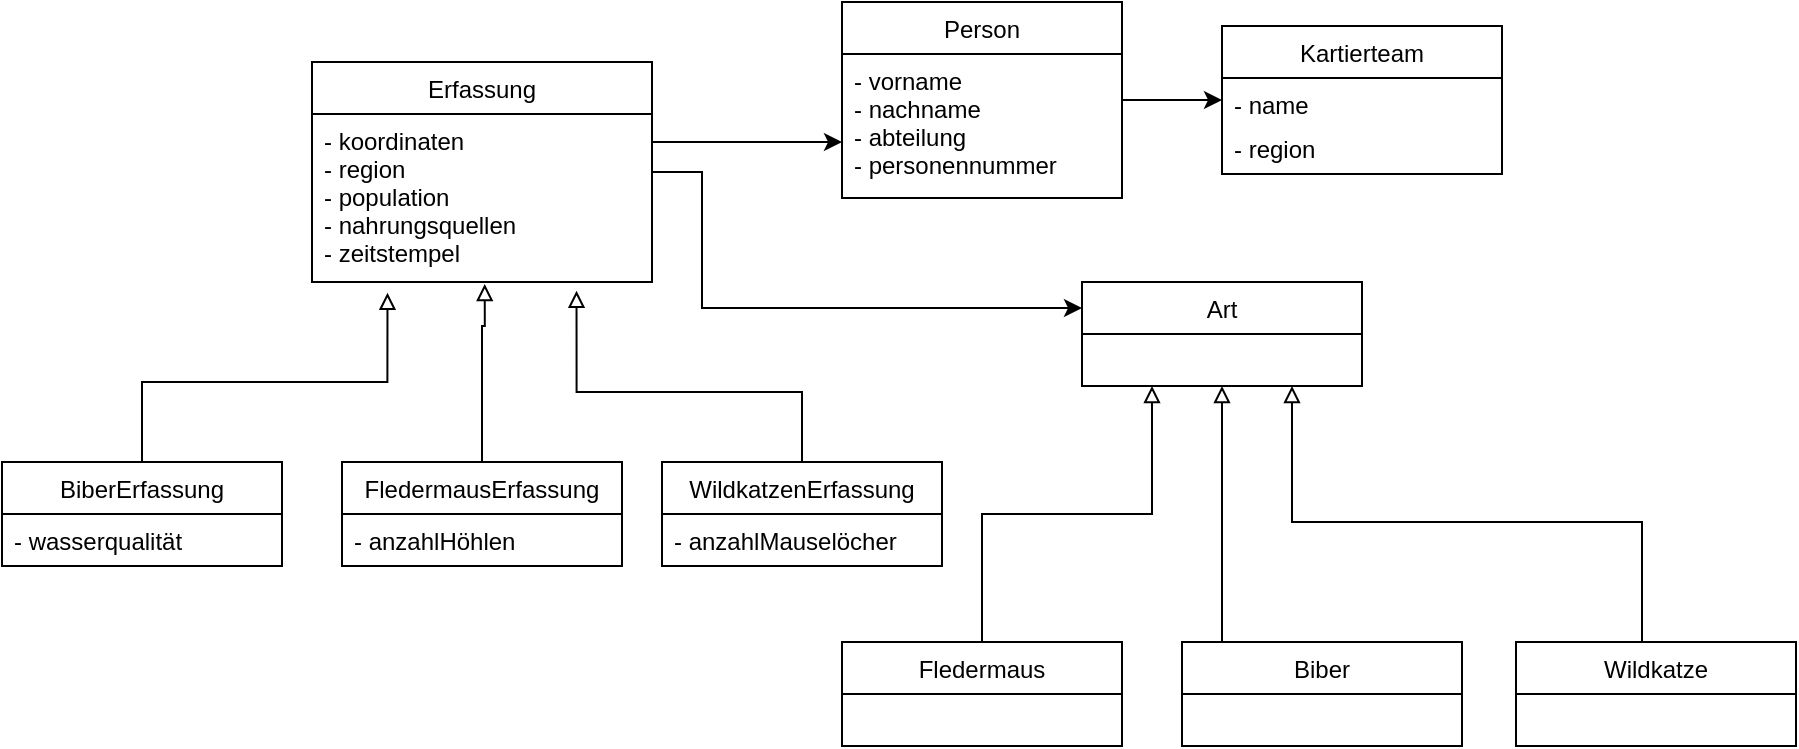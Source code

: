 <mxfile version="12.5.3" type="device"><diagram id="ZxruK6-qLTqM2jsSTQfq" name="Page-1"><mxGraphModel dx="2036" dy="1872" grid="1" gridSize="10" guides="1" tooltips="1" connect="1" arrows="1" fold="1" page="1" pageScale="1" pageWidth="827" pageHeight="1169" math="0" shadow="0"><root><mxCell id="0"/><mxCell id="1" parent="0"/><mxCell id="x2KMRWt0JrrJPqzLm8hH-9" style="edgeStyle=orthogonalEdgeStyle;rounded=0;orthogonalLoop=1;jettySize=auto;html=1;entryX=0;entryY=0.25;entryDx=0;entryDy=0;" parent="1" source="x2KMRWt0JrrJPqzLm8hH-1" target="x2KMRWt0JrrJPqzLm8hH-5" edge="1"><mxGeometry relative="1" as="geometry"><Array as="points"><mxPoint x="280" y="65"/><mxPoint x="280" y="133"/></Array></mxGeometry></mxCell><mxCell id="x2KMRWt0JrrJPqzLm8hH-1" value="Erfassung" style="swimlane;fontStyle=0;childLayout=stackLayout;horizontal=1;startSize=26;fillColor=none;horizontalStack=0;resizeParent=1;resizeParentMax=0;resizeLast=0;collapsible=1;marginBottom=0;" parent="1" vertex="1"><mxGeometry x="85" y="10" width="170" height="110" as="geometry"/></mxCell><mxCell id="x2KMRWt0JrrJPqzLm8hH-4" value="- koordinaten&#10;- region&#10;- population&#10;- nahrungsquellen&#10;- zeitstempel" style="text;strokeColor=none;fillColor=none;align=left;verticalAlign=top;spacingLeft=4;spacingRight=4;overflow=hidden;rotatable=0;points=[[0,0.5],[1,0.5]];portConstraint=eastwest;" parent="x2KMRWt0JrrJPqzLm8hH-1" vertex="1"><mxGeometry y="26" width="170" height="84" as="geometry"/></mxCell><mxCell id="x2KMRWt0JrrJPqzLm8hH-5" value="Art" style="swimlane;fontStyle=0;childLayout=stackLayout;horizontal=1;startSize=26;fillColor=none;horizontalStack=0;resizeParent=1;resizeParentMax=0;resizeLast=0;collapsible=1;marginBottom=0;" parent="1" vertex="1"><mxGeometry x="470" y="120" width="140" height="52" as="geometry"/></mxCell><mxCell id="x2KMRWt0JrrJPqzLm8hH-10" value="Kartierteam" style="swimlane;fontStyle=0;childLayout=stackLayout;horizontal=1;startSize=26;fillColor=none;horizontalStack=0;resizeParent=1;resizeParentMax=0;resizeLast=0;collapsible=1;marginBottom=0;" parent="1" vertex="1"><mxGeometry x="540" y="-8" width="140" height="74" as="geometry"/></mxCell><mxCell id="x2KMRWt0JrrJPqzLm8hH-11" value="- name" style="text;strokeColor=none;fillColor=none;align=left;verticalAlign=top;spacingLeft=4;spacingRight=4;overflow=hidden;rotatable=0;points=[[0,0.5],[1,0.5]];portConstraint=eastwest;" parent="x2KMRWt0JrrJPqzLm8hH-10" vertex="1"><mxGeometry y="26" width="140" height="22" as="geometry"/></mxCell><mxCell id="x2KMRWt0JrrJPqzLm8hH-12" value="- region" style="text;strokeColor=none;fillColor=none;align=left;verticalAlign=top;spacingLeft=4;spacingRight=4;overflow=hidden;rotatable=0;points=[[0,0.5],[1,0.5]];portConstraint=eastwest;" parent="x2KMRWt0JrrJPqzLm8hH-10" vertex="1"><mxGeometry y="48" width="140" height="26" as="geometry"/></mxCell><mxCell id="x2KMRWt0JrrJPqzLm8hH-18" style="edgeStyle=orthogonalEdgeStyle;rounded=0;orthogonalLoop=1;jettySize=auto;html=1;entryX=0;entryY=0.5;entryDx=0;entryDy=0;" parent="1" source="x2KMRWt0JrrJPqzLm8hH-14" target="x2KMRWt0JrrJPqzLm8hH-11" edge="1"><mxGeometry relative="1" as="geometry"/></mxCell><mxCell id="x2KMRWt0JrrJPqzLm8hH-14" value="Person" style="swimlane;fontStyle=0;childLayout=stackLayout;horizontal=1;startSize=26;fillColor=none;horizontalStack=0;resizeParent=1;resizeParentMax=0;resizeLast=0;collapsible=1;marginBottom=0;" parent="1" vertex="1"><mxGeometry x="350" y="-20" width="140" height="98" as="geometry"/></mxCell><mxCell id="x2KMRWt0JrrJPqzLm8hH-17" value="- vorname&#10;- nachname&#10;- abteilung&#10;- personennummer" style="text;strokeColor=none;fillColor=none;align=left;verticalAlign=top;spacingLeft=4;spacingRight=4;overflow=hidden;rotatable=0;points=[[0,0.5],[1,0.5]];portConstraint=eastwest;" parent="x2KMRWt0JrrJPqzLm8hH-14" vertex="1"><mxGeometry y="26" width="140" height="72" as="geometry"/></mxCell><mxCell id="x2KMRWt0JrrJPqzLm8hH-19" style="edgeStyle=orthogonalEdgeStyle;rounded=0;orthogonalLoop=1;jettySize=auto;html=1;exitX=1;exitY=0.5;exitDx=0;exitDy=0;" parent="1" edge="1"><mxGeometry relative="1" as="geometry"><Array as="points"><mxPoint x="255" y="50"/></Array><mxPoint x="255" y="49" as="sourcePoint"/><mxPoint x="350" y="50" as="targetPoint"/></mxGeometry></mxCell><mxCell id="x2KMRWt0JrrJPqzLm8hH-33" style="edgeStyle=orthogonalEdgeStyle;rounded=0;orthogonalLoop=1;jettySize=auto;html=1;endArrow=block;endFill=0;entryX=0.25;entryY=1;entryDx=0;entryDy=0;" parent="1" source="x2KMRWt0JrrJPqzLm8hH-21" target="x2KMRWt0JrrJPqzLm8hH-5" edge="1"><mxGeometry relative="1" as="geometry"><mxPoint x="660" y="159" as="targetPoint"/></mxGeometry></mxCell><mxCell id="x2KMRWt0JrrJPqzLm8hH-21" value="Fledermaus" style="swimlane;fontStyle=0;childLayout=stackLayout;horizontal=1;startSize=26;fillColor=none;horizontalStack=0;resizeParent=1;resizeParentMax=0;resizeLast=0;collapsible=1;marginBottom=0;" parent="1" vertex="1"><mxGeometry x="350" y="300" width="140" height="52" as="geometry"/></mxCell><mxCell id="x2KMRWt0JrrJPqzLm8hH-34" style="edgeStyle=orthogonalEdgeStyle;rounded=0;orthogonalLoop=1;jettySize=auto;html=1;entryX=0.5;entryY=1;entryDx=0;entryDy=0;endArrow=block;endFill=0;" parent="1" source="x2KMRWt0JrrJPqzLm8hH-25" target="x2KMRWt0JrrJPqzLm8hH-5" edge="1"><mxGeometry relative="1" as="geometry"><Array as="points"><mxPoint x="540" y="250"/><mxPoint x="540" y="250"/></Array><mxPoint x="735" y="174" as="targetPoint"/></mxGeometry></mxCell><mxCell id="x2KMRWt0JrrJPqzLm8hH-25" value="Biber" style="swimlane;fontStyle=0;childLayout=stackLayout;horizontal=1;startSize=26;fillColor=none;horizontalStack=0;resizeParent=1;resizeParentMax=0;resizeLast=0;collapsible=1;marginBottom=0;" parent="1" vertex="1"><mxGeometry x="520" y="300" width="140" height="52" as="geometry"/></mxCell><mxCell id="x2KMRWt0JrrJPqzLm8hH-35" style="edgeStyle=orthogonalEdgeStyle;rounded=0;orthogonalLoop=1;jettySize=auto;html=1;entryX=0.75;entryY=1;entryDx=0;entryDy=0;endArrow=block;endFill=0;" parent="1" source="x2KMRWt0JrrJPqzLm8hH-29" target="x2KMRWt0JrrJPqzLm8hH-5" edge="1"><mxGeometry relative="1" as="geometry"><Array as="points"><mxPoint x="750" y="240"/><mxPoint x="575" y="240"/></Array></mxGeometry></mxCell><mxCell id="x2KMRWt0JrrJPqzLm8hH-29" value="Wildkatze" style="swimlane;fontStyle=0;childLayout=stackLayout;horizontal=1;startSize=26;fillColor=none;horizontalStack=0;resizeParent=1;resizeParentMax=0;resizeLast=0;collapsible=1;marginBottom=0;" parent="1" vertex="1"><mxGeometry x="687" y="300" width="140" height="52" as="geometry"/></mxCell><mxCell id="x2KMRWt0JrrJPqzLm8hH-48" style="edgeStyle=orthogonalEdgeStyle;rounded=0;orthogonalLoop=1;jettySize=auto;html=1;endArrow=block;endFill=0;entryX=0.222;entryY=1.064;entryDx=0;entryDy=0;entryPerimeter=0;" parent="1" source="x2KMRWt0JrrJPqzLm8hH-36" target="x2KMRWt0JrrJPqzLm8hH-4" edge="1"><mxGeometry relative="1" as="geometry"><Array as="points"><mxPoint y="170"/><mxPoint x="123" y="170"/></Array></mxGeometry></mxCell><mxCell id="x2KMRWt0JrrJPqzLm8hH-36" value="BiberErfassung" style="swimlane;fontStyle=0;childLayout=stackLayout;horizontal=1;startSize=26;fillColor=none;horizontalStack=0;resizeParent=1;resizeParentMax=0;resizeLast=0;collapsible=1;marginBottom=0;" parent="1" vertex="1"><mxGeometry x="-70" y="210" width="140" height="52" as="geometry"/></mxCell><mxCell id="x2KMRWt0JrrJPqzLm8hH-37" value="- wasserqualität" style="text;strokeColor=none;fillColor=none;align=left;verticalAlign=top;spacingLeft=4;spacingRight=4;overflow=hidden;rotatable=0;points=[[0,0.5],[1,0.5]];portConstraint=eastwest;" parent="x2KMRWt0JrrJPqzLm8hH-36" vertex="1"><mxGeometry y="26" width="140" height="26" as="geometry"/></mxCell><mxCell id="x2KMRWt0JrrJPqzLm8hH-49" style="edgeStyle=orthogonalEdgeStyle;rounded=0;orthogonalLoop=1;jettySize=auto;html=1;endArrow=block;endFill=0;entryX=0.508;entryY=1.012;entryDx=0;entryDy=0;entryPerimeter=0;" parent="1" source="x2KMRWt0JrrJPqzLm8hH-40" target="x2KMRWt0JrrJPqzLm8hH-4" edge="1"><mxGeometry relative="1" as="geometry"><mxPoint x="170" y="142" as="targetPoint"/><Array as="points"><mxPoint x="170" y="142"/><mxPoint x="171" y="142"/></Array></mxGeometry></mxCell><mxCell id="x2KMRWt0JrrJPqzLm8hH-40" value="FledermausErfassung" style="swimlane;fontStyle=0;childLayout=stackLayout;horizontal=1;startSize=26;fillColor=none;horizontalStack=0;resizeParent=1;resizeParentMax=0;resizeLast=0;collapsible=1;marginBottom=0;" parent="1" vertex="1"><mxGeometry x="100" y="210" width="140" height="52" as="geometry"/></mxCell><mxCell id="x2KMRWt0JrrJPqzLm8hH-41" value="- anzahlHöhlen" style="text;strokeColor=none;fillColor=none;align=left;verticalAlign=top;spacingLeft=4;spacingRight=4;overflow=hidden;rotatable=0;points=[[0,0.5],[1,0.5]];portConstraint=eastwest;" parent="x2KMRWt0JrrJPqzLm8hH-40" vertex="1"><mxGeometry y="26" width="140" height="26" as="geometry"/></mxCell><mxCell id="x2KMRWt0JrrJPqzLm8hH-50" style="edgeStyle=orthogonalEdgeStyle;rounded=0;orthogonalLoop=1;jettySize=auto;html=1;endArrow=block;endFill=0;entryX=0.778;entryY=1.052;entryDx=0;entryDy=0;entryPerimeter=0;" parent="1" source="x2KMRWt0JrrJPqzLm8hH-44" target="x2KMRWt0JrrJPqzLm8hH-4" edge="1"><mxGeometry relative="1" as="geometry"><mxPoint x="220" y="140" as="targetPoint"/><Array as="points"><mxPoint x="330" y="175"/><mxPoint x="217" y="175"/></Array></mxGeometry></mxCell><mxCell id="x2KMRWt0JrrJPqzLm8hH-44" value="WildkatzenErfassung" style="swimlane;fontStyle=0;childLayout=stackLayout;horizontal=1;startSize=26;fillColor=none;horizontalStack=0;resizeParent=1;resizeParentMax=0;resizeLast=0;collapsible=1;marginBottom=0;" parent="1" vertex="1"><mxGeometry x="260" y="210" width="140" height="52" as="geometry"/></mxCell><mxCell id="x2KMRWt0JrrJPqzLm8hH-45" value="- anzahlMauselöcher" style="text;strokeColor=none;fillColor=none;align=left;verticalAlign=top;spacingLeft=4;spacingRight=4;overflow=hidden;rotatable=0;points=[[0,0.5],[1,0.5]];portConstraint=eastwest;" parent="x2KMRWt0JrrJPqzLm8hH-44" vertex="1"><mxGeometry y="26" width="140" height="26" as="geometry"/></mxCell></root></mxGraphModel></diagram></mxfile>